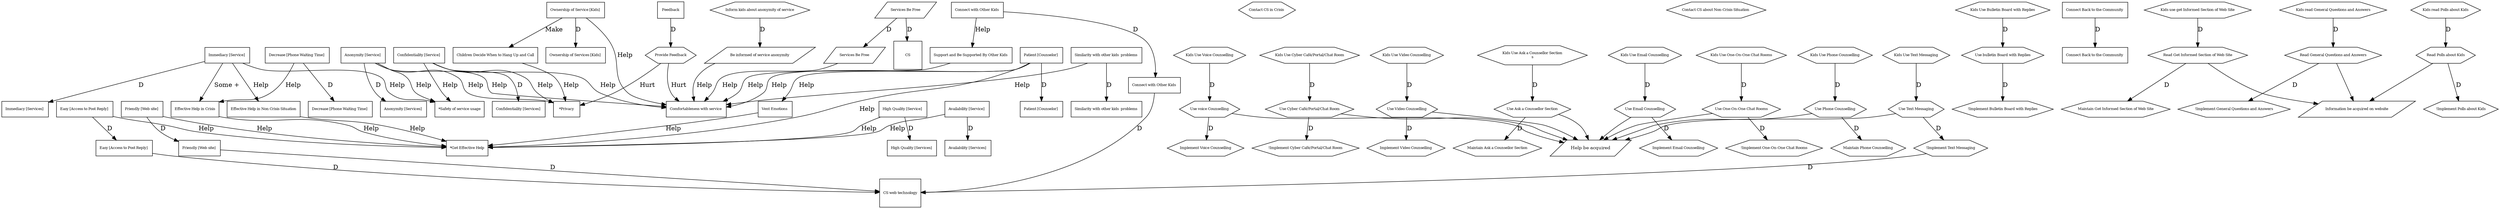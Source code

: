  digraph  RootGraph {
  "Friendly [Web site] " [width="0.816179286622626", height="0.490638069621911", pos="645.317545681585,270.937970506389", fontsize="8", label="Friendly [Web site] ", shape=box];
  "Friendly [Web site] 1" [width="0.816179286622626", height="0.490638069621911", pos="731.307454318414,71.6629705063887", fontsize="8", label="Friendly [Web site] ", shape=box];
  "CS web technology" [width="0.875", height="0.875", pos="128.175,32.6249999999999", fontsize="8", label="CS web technology", shape=box];
  "Availability [Service] " [width="0.816179286622626", height="0.490638069621911", pos="759.507454318414,625.237970506389", fontsize="8", label="Availability [Service] ", shape=box];
  "Availability [Services] " [width="0.816179286622626", height="0.490638069621911", pos="869.757454318414,649.987970506389", fontsize="8", label="Availability [Services] ", shape=box];
  "High Quality [Service] " [width="0.816179286622626", height="0.490638069621911", pos="741.507454318414,655.612970506389", fontsize="8", label="High Quality [Service] ", shape=box];
  "High Quality [Services] " [width="0.816179286622626", height="0.490638069621911", pos="854.007454318414,692.737970506389", fontsize="8", label="High Quality [Services] ", shape=box];
  "Anonymity [Service] " [width="0.816179286622626", height="0.490638069621911", pos="717.882454318414,697.237970506389", fontsize="8", label="Anonymity [Service] ", shape=box];
  "Anonymity [Services] " [width="0.816179286622626", height="0.490638069621911", pos="831.507454318414,729.862970506389", fontsize="8", label="Anonymity [Services] ", shape=box];
  "Confidentiality [Service] " [width="0.816179286622626", height="0.490638069621911", pos="778.632454318414,580.237970506389", fontsize="8", label="Confidentiality [Service] ", shape=box];
  "Confidentiality [Services] " [width="0.816179286622626", height="0.490638069621911", pos="879.882454318414,611.737970506389", fontsize="8", label="Confidentiality [Services] ", shape=box];
  "Easy [Access to Post Reply] " [width="0.816179286622626", height="0.490638069621911", pos="728.7,331.687970506389", fontsize="8", label="Easy [Access to Post Reply] ", shape=box];
  "Easy [Access to Post Reply] 1" [width="0.816179286622626", height="0.490638069621911", pos="788.757454318414,113.362970506389", fontsize="8", label="Easy [Access to Post Reply] ", shape=box];
  "Immediacy [Service] " [width="0.816179286622626", height="0.490638069621911", pos="686.382454318414,730.987970506389", fontsize="8", label="Immediacy [Service] ", shape=box];
  "Immediacy [Services] " [width="0.816179286622626", height="0.490638069621911", pos="803.382454318414,766.987970506389", fontsize="8", label="Immediacy [Services] ", shape=box];
  "Effective Help in Crisis" [width="0.816179286622626", height="0.490638069621911", pos="432.132454318414,516.112970506389", fontsize="8", label="Effective Help in Crisis", shape=box];
  "Effective Help in Non Crisis Situation" [width="0.816179286622626", height="0.490638069621911", pos="510.882454318414,510.487970506389", fontsize="8", label="Effective Help in Non Crisis Situation", shape=box];
  "*Get Effective Help" [width="0.816179286622626", height="0.490638069621911", pos="580.632454318415,778.237970506389", fontsize="8", label="*Get Effective Help", shape=box];
  "*Safety of service usage" [width="0.816179286622626", height="0.490638069621911", pos="461.382454318414,761.362970506389", fontsize="8", label="*Safety of service usage", shape=box];
  "Connect with Other Kids " [width="0.816179286622626", height="0.490638069621911", pos="681.317545681585,300.187970506389", fontsize="8", label="Connect with Other Kids ", shape=box];
  "Support and Be Supported By Other Kids " [width="0.816179286622626", height="0.490638069621911", pos="524.382454318414,417.112970506389", fontsize="8", label="Support and Be Supported By Other Kids ", shape=box];
  "Use Video Counselling" [width="0.78125", height="0.5", pos="278.7,498.15", fontsize="8", label="Use Video Counselling", sides="6", shape=polygon];
  "Implement Video Counselling" [width="0.78125", height="0.5", pos="173.325,445.275", fontsize="8", label="Implement Video Counselling", sides="6", shape=polygon];
  "Kids Use Video Counselling" [width="0.78125", height="0.5", pos="90,455.7", fontsize="8", label="Kids Use Video Counselling", sides="6", shape=polygon];
  "Contact CS in Crisis " [width="0.78125", height="0.5", pos="519.75,777.45", fontsize="8", label="Contact CS in Crisis ", sides="6", shape=polygon];
  "Contact CS about Non-Crisis Situation " [width="0.78125", height="0.5", pos="402.75,605.325", fontsize="8", label="Contact CS about Non-Crisis Situation ", sides="6", shape=polygon];
  "*Privacy" [width="0.816179286622626", height="0.490638069621911", pos="420.882454318414,729.862970506389", fontsize="8", label="*Privacy", shape=box];
  "Kids Use Voice Counselling" [width="0.78125", height="0.5", pos="118.125,391.575", fontsize="8", label="Kids Use Voice Counselling", sides="6", shape=polygon];
  "Use voice Counselling" [width="0.78125", height="0.5", pos="302.325,456.15", fontsize="8", label="Use voice Counselling", sides="6", shape=polygon];
  "Implement Voice Counselling" [width="0.78125", height="0.5", pos="194.625,383.7", fontsize="8", label="Implement Voice Counselling", sides="6", shape=polygon];
  "Kids Use Cyber Café/Portal/Chat Room" [width="0.78125", height="0.5", pos="132.75,328.575", fontsize="8", label="Kids Use Cyber Café/Portal/Chat Room", sides="6", shape=polygon];
  "Use Cyber Café/Portal/Chat Room" [width="0.78125", height="0.5", pos="314.7,408.525", fontsize="8", label="Use Cyber Café/Portal/Chat Room", sides="6", shape=polygon];
  "!Implement Cyber Café/Portal/Chat Room" [width="0.78125", height="0.5", pos="244.125,256.575", fontsize="8", label="!Implement Cyber Café/Portal/Chat Room", sides="6", shape=polygon];
  "Kids Use Text Messaging" [width="0.78125", height="0.5", pos="200.25,299.325", fontsize="8", label="Kids Use Text Messaging", sides="6", shape=polygon];
  "Use Text Messaging" [width="0.78125", height="0.5", pos="340.575,363.525", fontsize="8", label="Use Text Messaging", sides="6", shape=polygon];
  "!Implement Text Messaging" [width="0.78125", height="0.5", pos="310.5,225.075", fontsize="8", label="!Implement Text Messaging", sides="6", shape=polygon];
  "Kids Use Bulletin Board with Replies" [width="0.78125", height="0.5", pos="223.875,185.7", fontsize="8", label="Kids Use Bulletin Board with Replies", sides="6", shape=polygon];
  "Use bulletin Board with Replies" [width="0.78125", height="0.5", pos="366.45,325.275", fontsize="8", label="Use bulletin Board with Replies", sides="6", shape=polygon];
  "!Implement Bulletin Board with Replies" [width="0.78125", height="0.5", pos="356.55,142.875", fontsize="8", label="!Implement Bulletin Board with Replies", sides="6", shape=polygon];
  "Kids Use One-On-One Chat Rooms" [width="0.78125", height="0.5", pos="289.125,154.2", fontsize="8", label="Kids Use One-On-One Chat Rooms", sides="6", shape=polygon];
  "Use One-On-One Chat Rooms" [width="0.78125", height="0.5", pos="405.825,284.775", fontsize="8", label="Use One-On-One Chat Rooms", sides="6", shape=polygon];
  "!Implement One-On-One Chat Rooms" [width="0.78125", height="0.5", pos="428.55,147.375", fontsize="8", label="!Implement One-On-One Chat Rooms", sides="6", shape=polygon];
  "Kids Use Ask a Counsellor Section\ns" [width="0.78125", height="0.5", pos="496.05,52.8749999999999", fontsize="8", label="Kids Use Ask a Counsellor Section\ns", sides="6", shape=polygon];
  "Use Ask a Counsellor Section" [width="0.78125", height="0.5", pos="466.575,262.275", fontsize="8", label="Use Ask a Counsellor Section", sides="6", shape=polygon];
  "Maintain Ask a Counsellor Section" [width="0.78125", height="0.5", pos="537.675,145.125", fontsize="8", label="Maintain Ask a Counsellor Section", sides="6", shape=polygon];
  "Kids Use Email Counselling" [width="0.78125", height="0.5", pos="611.925,59.6249999999999", fontsize="8", label="Kids Use Email Counselling", sides="6", shape=polygon];
  "Use Email Counselling" [width="0.78125", height="0.5", pos="530.7,257.775", fontsize="8", label="Use Email Counselling", sides="6", shape=polygon];
  "Implement Email Counselling" [width="0.78125", height="0.5", pos="655.875,105.825", fontsize="8", label="Implement Email Counselling", sides="6", shape=polygon];
  "Kids Use Phone Counselling" [width="0.78125", height="0.5", pos="855,176.7", fontsize="8", label="Kids Use Phone Counselling", sides="6", shape=polygon];
  "Use Phone Counselling" [width="0.78125", height="0.5", pos="594.825,257.775", fontsize="8", label="Use Phone Counselling", sides="6", shape=polygon];
  "Maintain Phone Counselling" [width="0.78125", height="0.5", pos="846,238.575", fontsize="8", label="Maintain Phone Counselling", sides="6", shape=polygon];
  "Help be acquired" [width="0.812499999999998", height="0.5", pos="448.875,459.075", fontsize="10", label="Help be acquired", shape=parallelogram];
  "Ownership of Service [Kids] " [width="0.816179286622626", height="0.490638069621911", pos="786.507454318414,539.737970506389", fontsize="8", label="Ownership of Service [Kids] ", shape=box];
  "Ownership of Services [Kids] " [width="0.816179286622626", height="0.490638069621911", pos="883.257454318414,571.237970506389", fontsize="8", label="Ownership of Services [Kids] ", shape=box];
  "Connect with Other Kids 1" [width="0.816179286622626", height="0.490638069621911", pos="746.007454318414,156.112970506389", fontsize="8", label="Connect with Other Kids ", shape=box];
  "Connect Back to the Community " [width="0.816179286622626", height="0.490638069621911", pos="791.007454318414,500.362970506389", fontsize="8", label="Connect Back to the Community ", shape=box];
  "Connect Back to the Community 1" [width="0.816179286622626", height="0.490638069621911", pos="894.507454318414,534.112970506389", fontsize="8", label="Connect Back to the Community ", shape=box];
  "Decrease [Phone Waiting Time] " [width="0.816179286622626", height="0.490638069621911", pos="742.332454318415,366.112029493611", fontsize="8", label="Decrease [Phone Waiting Time] ", shape=box];
  "Decrease [Phone Waiting Time] 1" [width="0.816179286622626", height="0.490638069621911", pos="870.882454318414,293.362970506389", fontsize="8", label="Decrease [Phone Waiting Time] ", shape=box];
  "Children Decide When to Hang Up and Call" [width="0.816179286622626", height="0.490638069621911", pos="568.257454318414,493.612970506389", fontsize="8", label="Children Decide When to Hang Up and Call", shape=box];
  "Similarity with other kids  problems " [width="0.816179286622626", height="0.490638069621911", pos="896.757454318414,490.237970506389", fontsize="8", label="Similarity with other kids  problems ", shape=box];
  "Similarity with other kids  problems 1" [width="0.816179286622626", height="0.490638069621911", pos="791.007454318414,464.362970506389", fontsize="8", label="Similarity with other kids  problems ", shape=box];
  "Patient [Counselor] " [width="0.816179286622626", height="0.490638069621911", pos="890.007454318414,363.112970506389", fontsize="8", label="Patient [Counselor] ", shape=box];
  "Patient [Counselor] 1" [width="0.816179286622626", height="0.490638069621911", pos="762.882454318414,396.862970506389", fontsize="8", label="Patient [Counselor] ", shape=box];
  "Vent Emotions " [width="0.816179286622626", height="0.490638069621911", pos="589.632454318415,337.237970506389", fontsize="8", label="Vent Emotions ", shape=box];
  "Comfortableness with service " [width="0.816179286622626", height="0.490638069621911", pos="405.132454318414,664.612970506389", fontsize="8", label="Comfortableness with service ", shape=box];
  "Inform kids about anonymity of service" [width="0.78125", height="0.5", pos="784.125,803.325", fontsize="8", label="Inform kids about anonymity of service", sides="6", shape=polygon];
  "Be informed of service anonymity" [width="0.812499999999998", height="0.5", pos="643.5,765.075", fontsize="8", label="Be informed of service anonymity", shape=parallelogram];
  "Read Get Informed Section of Web Site" [width="0.78125", height="0.5", pos="289.875,623.325", fontsize="8", label="Read Get Informed Section of Web Site", sides="6", shape=polygon];
  "Information be acquired on website" [width="0.812499999999998", height="0.5", pos="392.25,558.075", fontsize="8", label="Information be acquired on website", shape=parallelogram];
  "Read General Questions and Answers" [width="0.78125", height="0.5", pos="284.625,579.825", fontsize="8", label="Read General Questions and Answers", sides="6", shape=polygon];
  "Read Polls about Kids" [width="0.78125", height="0.5", pos="277.875,540.825", fontsize="8", label="Read Polls about Kids", sides="6", shape=polygon];
  "Maintain Get Informed Section of Web Site" [width="0.78125", height="0.5", pos="175.875,604.575", fontsize="8", label="Maintain Get Informed Section of Web Site", sides="6", shape=polygon];
  "!Implement General Questions and Answers" [width="0.78125", height="0.5", pos="171.375,546.075", fontsize="8", label="!Implement General Questions and Answers", sides="6", shape=polygon];
  "!Implement Polls about Kids" [width="0.78125", height="0.5", pos="169.875,495.825", fontsize="8", label="!Implement Polls about Kids", sides="6", shape=polygon];
  "Kids use get Informed Section of Web Site" [width="0.78125", height="0.5", pos="124.875,642.45", fontsize="8", label="Kids use get Informed Section of Web Site", sides="6", shape=polygon];
  "Kids read General Questions and Answers" [width="0.78125", height="0.5", pos="76.5,595.2", fontsize="8", label="Kids read General Questions and Answers", sides="6", shape=polygon];
  "Kids read Polls about Kids" [width="0.78125", height="0.5", pos="96.75,522.075", fontsize="8", label="Kids read Polls about Kids", sides="6", shape=polygon];
  "Feedback" [width="0.8125", height="0.5078125", pos="708.675,822.65625", fontsize="8", label=Feedback, shape=box];
  "Provide Feedback" [width="0.78125", height="0.5", pos="313.125,666.825", fontsize="8", label="Provide Feedback", sides="6", shape=polygon];
  "Services Be Free" [width="0.812499999999998", height="0.5", pos="888.375,483.825", fontsize="8", label="Services Be Free", shape=parallelogram];
  "Services Be Free1" [width="0.812499999999998", height="0.5", pos="780.375,482.7", fontsize="8", label="Services Be Free", shape=parallelogram];
  "CS" [width="0.875", height="0.875", pos="1005.75,447.825", fontsize="8", label=CS, shape=box];
  "Friendly [Web site] "->"Friendly [Web site] 1" [label=D];
  "Friendly [Web site] 1"->"CS web technology" [label=D];
  "Availability [Service] "->"Availability [Services] " [label=D];
  "High Quality [Service] "->"High Quality [Services] " [label=D];
  "Anonymity [Service] "->"Anonymity [Services] " [label=D];
  "Confidentiality [Service] "->"Confidentiality [Services] " [label=D];
  "Easy [Access to Post Reply] "->"Easy [Access to Post Reply] 1" [label=D];
  "Easy [Access to Post Reply] 1"->"CS web technology" [label=D];
  "Immediacy [Service] "->"Immediacy [Services] " [label=D];
  "Immediacy [Service] "->"Effective Help in Crisis" [label="Some +"];
  "Immediacy [Service] "->"Effective Help in Non Crisis Situation" [label=Help];
  "Effective Help in Crisis"->"*Get Effective Help" [label=Help];
  "Effective Help in Non Crisis Situation"->"*Get Effective Help" [label=Help];
  "Anonymity [Service] "->"*Safety of service usage" [label=Help];
  "High Quality [Service] "->"*Get Effective Help" [label=Help];
  "Availability [Service] "->"*Get Effective Help" [label=Help];
  "Confidentiality [Service] "->"*Safety of service usage" [label=Help];
  "Friendly [Web site] "->"*Get Effective Help" [label=Help];
  "Easy [Access to Post Reply] "->"*Get Effective Help" [label=Help];
  "Immediacy [Service] "->"*Safety of service usage" [label=Help];
  "Connect with Other Kids "->"Support and Be Supported By Other Kids " [label=Help];
  "Use Video Counselling"->"Implement Video Counselling" [label=D];
  "Kids Use Video Counselling"->"Use Video Counselling" [label=D];
  "Confidentiality [Service] "->"*Privacy" [label=Help];
  "Anonymity [Service] "->"*Privacy" [label=Help];
  "Kids Use Voice Counselling"->"Use voice Counselling" [label=D];
  "Use voice Counselling"->"Implement Voice Counselling" [label=D];
  "Kids Use Cyber Café/Portal/Chat Room"->"Use Cyber Café/Portal/Chat Room" [label=D];
  "Use Cyber Café/Portal/Chat Room"->"!Implement Cyber Café/Portal/Chat Room" [label=D];
  "Kids Use Text Messaging"->"Use Text Messaging" [label=D];
  "Use Text Messaging"->"!Implement Text Messaging" [label=D];
  "Kids Use Bulletin Board with Replies"->"Use bulletin Board with Replies" [label=D];
  "Use bulletin Board with Replies"->"!Implement Bulletin Board with Replies" [label=D];
  "Kids Use One-On-One Chat Rooms"->"Use One-On-One Chat Rooms" [label=D];
  "Use One-On-One Chat Rooms"->"!Implement One-On-One Chat Rooms" [label=D];
  "Kids Use Ask a Counsellor Section\ns"->"Use Ask a Counsellor Section" [label=D];
  "Use Ask a Counsellor Section"->"Maintain Ask a Counsellor Section" [label=D];
  "Kids Use Email Counselling"->"Use Email Counselling" [label=D];
  "Use Email Counselling"->"Implement Email Counselling" [label=D];
  "Kids Use Phone Counselling"->"Use Phone Counselling" [label=D];
  "Use Phone Counselling"->"Maintain Phone Counselling" [label=D];
  "Use Video Counselling"->"Help be acquired";
  "Use voice Counselling"->"Help be acquired";
  "Use Cyber Café/Portal/Chat Room"->"Help be acquired";
  "Use Text Messaging"->"Help be acquired";
  "Use One-On-One Chat Rooms"->"Help be acquired";
  "Use Ask a Counsellor Section"->"Help be acquired";
  "Use Email Counselling"->"Help be acquired";
  "Use Phone Counselling"->"Help be acquired";
  "Ownership of Service [Kids] "->"Ownership of Services [Kids] " [label=D];
  "Connect with Other Kids "->"Connect with Other Kids 1" [label=D];
  "Connect with Other Kids 1"->"CS web technology" [label=D];
  "Connect Back to the Community "->"Connect Back to the Community 1" [label=D];
  "Decrease [Phone Waiting Time] "->"Decrease [Phone Waiting Time] 1" [label=D];
  "Ownership of Service [Kids] "->"Children Decide When to Hang Up and Call" [label=Make];
  "Similarity with other kids  problems 1"->"Similarity with other kids  problems " [label=D];
  "Children Decide When to Hang Up and Call"->"*Privacy" [label=Help];
  "Patient [Counselor] 1"->"Patient [Counselor] " [label=D];
  "Patient [Counselor] 1"->"Vent Emotions " [label=Help];
  "Vent Emotions "->"*Get Effective Help" [label=Help];
  "Patient [Counselor] 1"->"*Get Effective Help" [label=Help];
  "!Implement Text Messaging"->"CS web technology" [label=D];
  "Decrease [Phone Waiting Time] "->"Effective Help in Crisis" [label=Help];
  "Anonymity [Service] "->"Comfortableness with service " [label=Help];
  "Ownership of Service [Kids] "->"Comfortableness with service " [label=Help];
  "Confidentiality [Service] "->"Comfortableness with service " [label=Help];
  "Similarity with other kids  problems 1"->"Comfortableness with service " [label=Help];
  "Patient [Counselor] 1"->"Comfortableness with service " [label=Help];
  "Inform kids about anonymity of service"->"Be informed of service anonymity" [label=D];
  "Support and Be Supported By Other Kids "->"Comfortableness with service " [label=Help];
  "Read Get Informed Section of Web Site"->"Information be acquired on website";
  "Read General Questions and Answers"->"Information be acquired on website";
  "Read Polls about Kids"->"Information be acquired on website";
  "Read Get Informed Section of Web Site"->"Maintain Get Informed Section of Web Site" [label=D];
  "Read General Questions and Answers"->"!Implement General Questions and Answers" [label=D];
  "Read Polls about Kids"->"!Implement Polls about Kids" [label=D];
  "Kids use get Informed Section of Web Site"->"Read Get Informed Section of Web Site" [label=D];
  "Kids read General Questions and Answers"->"Read General Questions and Answers" [label=D];
  "Kids read Polls about Kids"->"Read Polls about Kids" [label=D];
  "Be informed of service anonymity"->"Comfortableness with service " [label=Help];
  "Feedback"->"Provide Feedback" [label=D];
  "Provide Feedback"->"*Privacy" [label=Hurt];
  "Provide Feedback"->"Comfortableness with service " [label=Hurt];
  "Services Be Free"->"Services Be Free1" [label=D];
  "Services Be Free"->"CS" [label=D];
  "Services Be Free1"->"Comfortableness with service " [label=Help];
}
